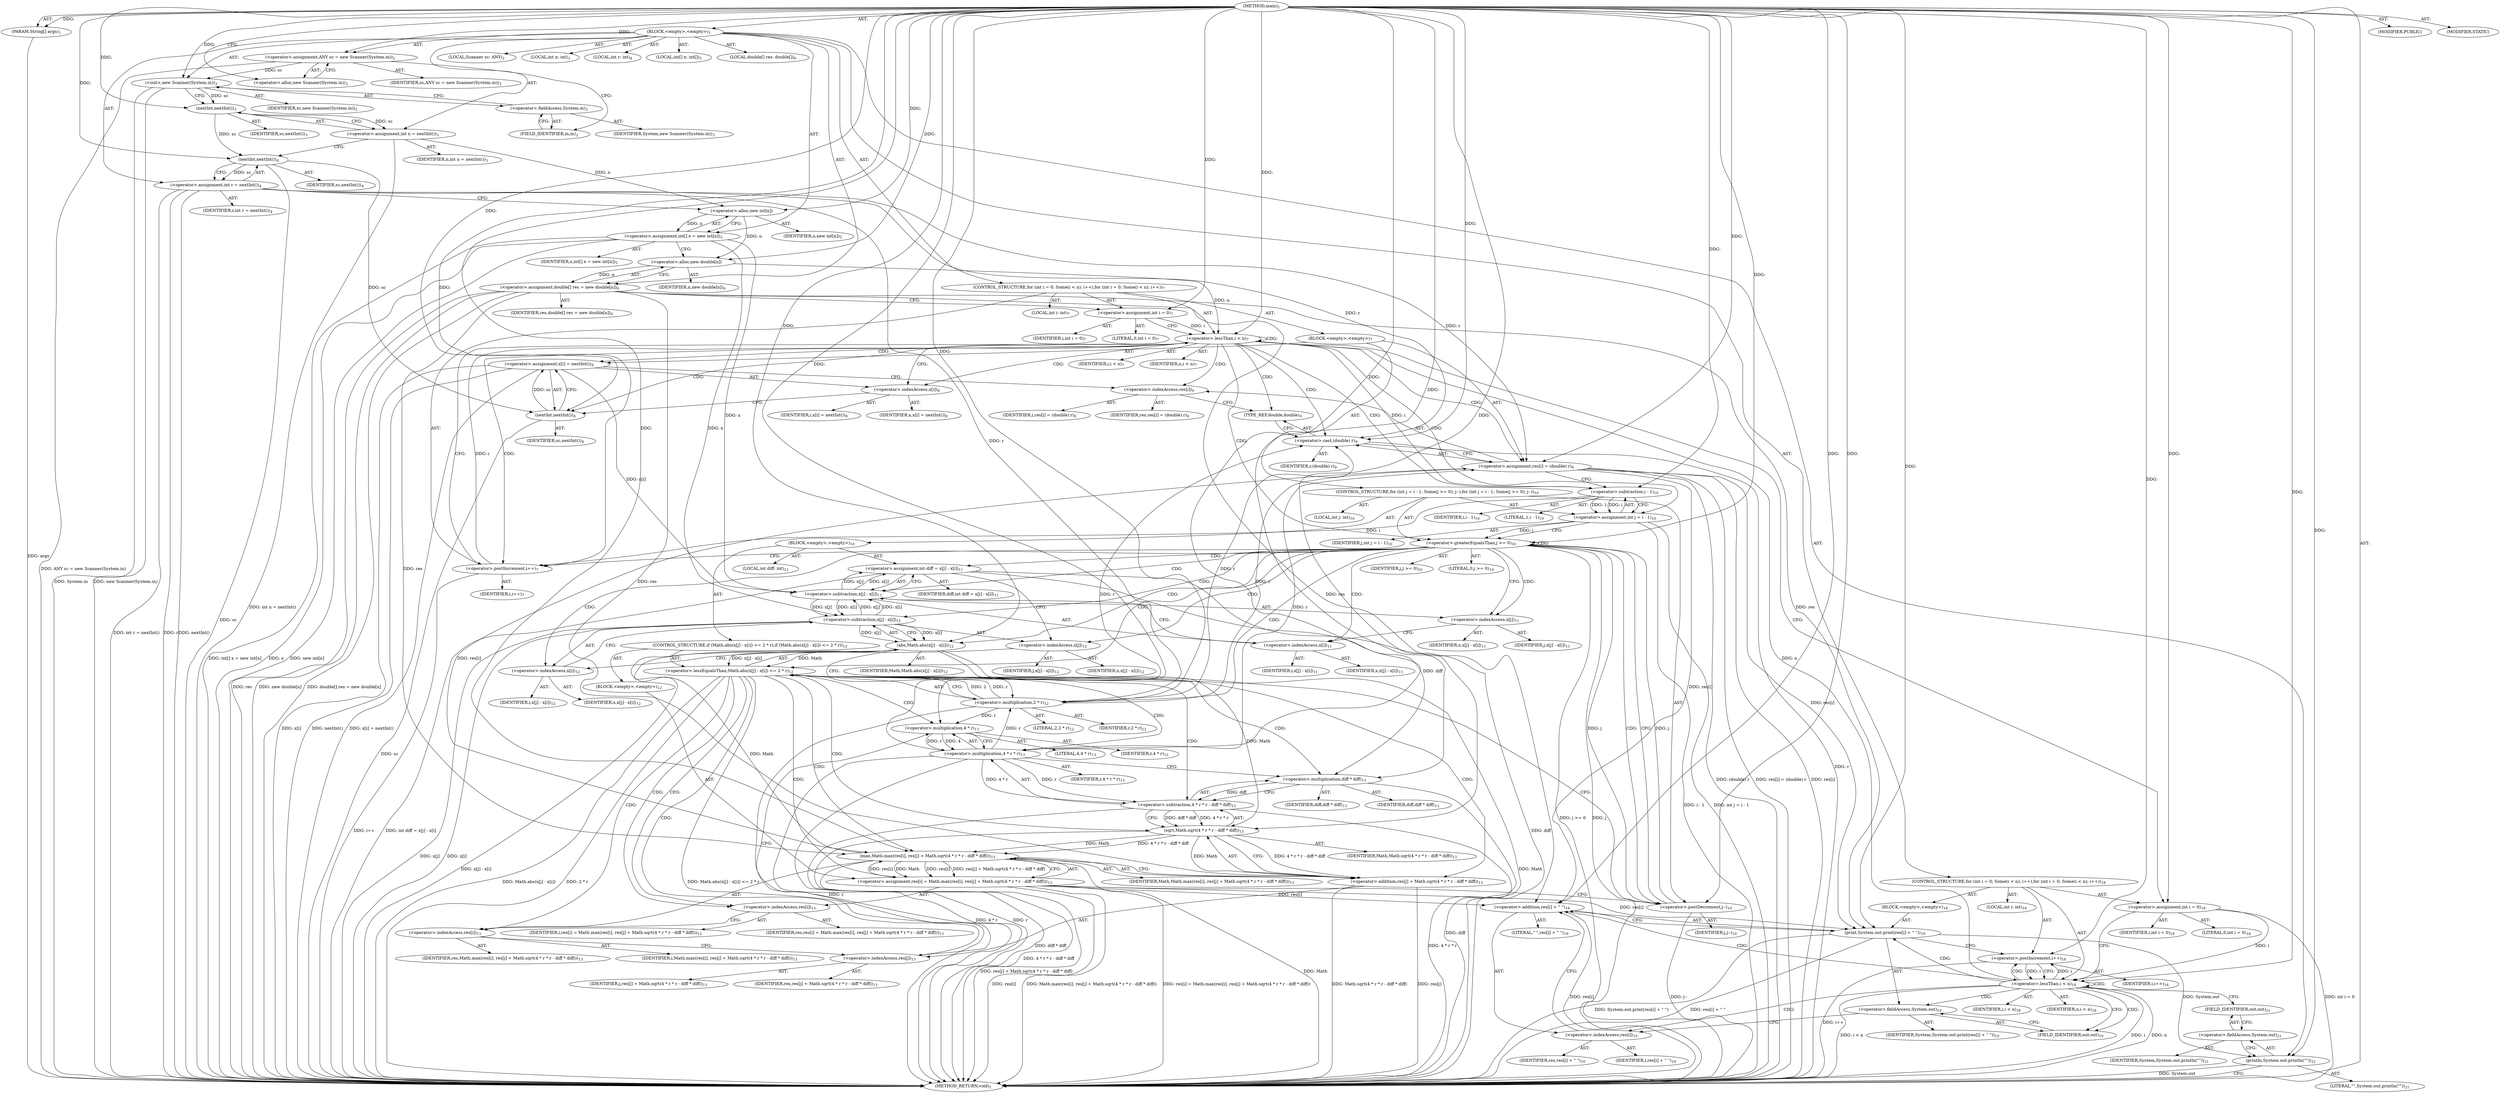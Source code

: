digraph "main" {  
"19" [label = <(METHOD,main)<SUB>1</SUB>> ]
"20" [label = <(PARAM,String[] args)<SUB>1</SUB>> ]
"21" [label = <(BLOCK,&lt;empty&gt;,&lt;empty&gt;)<SUB>1</SUB>> ]
"4" [label = <(LOCAL,Scanner sc: ANY)<SUB>2</SUB>> ]
"22" [label = <(&lt;operator&gt;.assignment,ANY sc = new Scanner(System.in))<SUB>2</SUB>> ]
"23" [label = <(IDENTIFIER,sc,ANY sc = new Scanner(System.in))<SUB>2</SUB>> ]
"24" [label = <(&lt;operator&gt;.alloc,new Scanner(System.in))<SUB>2</SUB>> ]
"25" [label = <(&lt;init&gt;,new Scanner(System.in))<SUB>2</SUB>> ]
"3" [label = <(IDENTIFIER,sc,new Scanner(System.in))<SUB>2</SUB>> ]
"26" [label = <(&lt;operator&gt;.fieldAccess,System.in)<SUB>2</SUB>> ]
"27" [label = <(IDENTIFIER,System,new Scanner(System.in))<SUB>2</SUB>> ]
"28" [label = <(FIELD_IDENTIFIER,in,in)<SUB>2</SUB>> ]
"29" [label = <(LOCAL,int n: int)<SUB>3</SUB>> ]
"30" [label = <(&lt;operator&gt;.assignment,int n = nextInt())<SUB>3</SUB>> ]
"31" [label = <(IDENTIFIER,n,int n = nextInt())<SUB>3</SUB>> ]
"32" [label = <(nextInt,nextInt())<SUB>3</SUB>> ]
"33" [label = <(IDENTIFIER,sc,nextInt())<SUB>3</SUB>> ]
"34" [label = <(LOCAL,int r: int)<SUB>4</SUB>> ]
"35" [label = <(&lt;operator&gt;.assignment,int r = nextInt())<SUB>4</SUB>> ]
"36" [label = <(IDENTIFIER,r,int r = nextInt())<SUB>4</SUB>> ]
"37" [label = <(nextInt,nextInt())<SUB>4</SUB>> ]
"38" [label = <(IDENTIFIER,sc,nextInt())<SUB>4</SUB>> ]
"39" [label = <(LOCAL,int[] x: int[])<SUB>5</SUB>> ]
"40" [label = <(&lt;operator&gt;.assignment,int[] x = new int[n])<SUB>5</SUB>> ]
"41" [label = <(IDENTIFIER,x,int[] x = new int[n])<SUB>5</SUB>> ]
"42" [label = <(&lt;operator&gt;.alloc,new int[n])> ]
"43" [label = <(IDENTIFIER,n,new int[n])<SUB>5</SUB>> ]
"44" [label = <(LOCAL,double[] res: double[])<SUB>6</SUB>> ]
"45" [label = <(&lt;operator&gt;.assignment,double[] res = new double[n])<SUB>6</SUB>> ]
"46" [label = <(IDENTIFIER,res,double[] res = new double[n])<SUB>6</SUB>> ]
"47" [label = <(&lt;operator&gt;.alloc,new double[n])> ]
"48" [label = <(IDENTIFIER,n,new double[n])<SUB>6</SUB>> ]
"49" [label = <(CONTROL_STRUCTURE,for (int i = 0; Some(i &lt; n); i++),for (int i = 0; Some(i &lt; n); i++))<SUB>7</SUB>> ]
"50" [label = <(LOCAL,int i: int)<SUB>7</SUB>> ]
"51" [label = <(&lt;operator&gt;.assignment,int i = 0)<SUB>7</SUB>> ]
"52" [label = <(IDENTIFIER,i,int i = 0)<SUB>7</SUB>> ]
"53" [label = <(LITERAL,0,int i = 0)<SUB>7</SUB>> ]
"54" [label = <(&lt;operator&gt;.lessThan,i &lt; n)<SUB>7</SUB>> ]
"55" [label = <(IDENTIFIER,i,i &lt; n)<SUB>7</SUB>> ]
"56" [label = <(IDENTIFIER,n,i &lt; n)<SUB>7</SUB>> ]
"57" [label = <(&lt;operator&gt;.postIncrement,i++)<SUB>7</SUB>> ]
"58" [label = <(IDENTIFIER,i,i++)<SUB>7</SUB>> ]
"59" [label = <(BLOCK,&lt;empty&gt;,&lt;empty&gt;)<SUB>7</SUB>> ]
"60" [label = <(&lt;operator&gt;.assignment,x[i] = nextInt())<SUB>8</SUB>> ]
"61" [label = <(&lt;operator&gt;.indexAccess,x[i])<SUB>8</SUB>> ]
"62" [label = <(IDENTIFIER,x,x[i] = nextInt())<SUB>8</SUB>> ]
"63" [label = <(IDENTIFIER,i,x[i] = nextInt())<SUB>8</SUB>> ]
"64" [label = <(nextInt,nextInt())<SUB>8</SUB>> ]
"65" [label = <(IDENTIFIER,sc,nextInt())<SUB>8</SUB>> ]
"66" [label = <(&lt;operator&gt;.assignment,res[i] = (double) r)<SUB>9</SUB>> ]
"67" [label = <(&lt;operator&gt;.indexAccess,res[i])<SUB>9</SUB>> ]
"68" [label = <(IDENTIFIER,res,res[i] = (double) r)<SUB>9</SUB>> ]
"69" [label = <(IDENTIFIER,i,res[i] = (double) r)<SUB>9</SUB>> ]
"70" [label = <(&lt;operator&gt;.cast,(double) r)<SUB>9</SUB>> ]
"71" [label = <(TYPE_REF,double,double)<SUB>9</SUB>> ]
"72" [label = <(IDENTIFIER,r,(double) r)<SUB>9</SUB>> ]
"73" [label = <(CONTROL_STRUCTURE,for (int j = i - 1; Some(j &gt;= 0); j--),for (int j = i - 1; Some(j &gt;= 0); j--))<SUB>10</SUB>> ]
"74" [label = <(LOCAL,int j: int)<SUB>10</SUB>> ]
"75" [label = <(&lt;operator&gt;.assignment,int j = i - 1)<SUB>10</SUB>> ]
"76" [label = <(IDENTIFIER,j,int j = i - 1)<SUB>10</SUB>> ]
"77" [label = <(&lt;operator&gt;.subtraction,i - 1)<SUB>10</SUB>> ]
"78" [label = <(IDENTIFIER,i,i - 1)<SUB>10</SUB>> ]
"79" [label = <(LITERAL,1,i - 1)<SUB>10</SUB>> ]
"80" [label = <(&lt;operator&gt;.greaterEqualsThan,j &gt;= 0)<SUB>10</SUB>> ]
"81" [label = <(IDENTIFIER,j,j &gt;= 0)<SUB>10</SUB>> ]
"82" [label = <(LITERAL,0,j &gt;= 0)<SUB>10</SUB>> ]
"83" [label = <(&lt;operator&gt;.postDecrement,j--)<SUB>10</SUB>> ]
"84" [label = <(IDENTIFIER,j,j--)<SUB>10</SUB>> ]
"85" [label = <(BLOCK,&lt;empty&gt;,&lt;empty&gt;)<SUB>10</SUB>> ]
"86" [label = <(LOCAL,int diff: int)<SUB>11</SUB>> ]
"87" [label = <(&lt;operator&gt;.assignment,int diff = x[j] - x[i])<SUB>11</SUB>> ]
"88" [label = <(IDENTIFIER,diff,int diff = x[j] - x[i])<SUB>11</SUB>> ]
"89" [label = <(&lt;operator&gt;.subtraction,x[j] - x[i])<SUB>11</SUB>> ]
"90" [label = <(&lt;operator&gt;.indexAccess,x[j])<SUB>11</SUB>> ]
"91" [label = <(IDENTIFIER,x,x[j] - x[i])<SUB>11</SUB>> ]
"92" [label = <(IDENTIFIER,j,x[j] - x[i])<SUB>11</SUB>> ]
"93" [label = <(&lt;operator&gt;.indexAccess,x[i])<SUB>11</SUB>> ]
"94" [label = <(IDENTIFIER,x,x[j] - x[i])<SUB>11</SUB>> ]
"95" [label = <(IDENTIFIER,i,x[j] - x[i])<SUB>11</SUB>> ]
"96" [label = <(CONTROL_STRUCTURE,if (Math.abs(x[j] - x[i]) &lt;= 2 * r),if (Math.abs(x[j] - x[i]) &lt;= 2 * r))<SUB>12</SUB>> ]
"97" [label = <(&lt;operator&gt;.lessEqualsThan,Math.abs(x[j] - x[i]) &lt;= 2 * r)<SUB>12</SUB>> ]
"98" [label = <(abs,Math.abs(x[j] - x[i]))<SUB>12</SUB>> ]
"99" [label = <(IDENTIFIER,Math,Math.abs(x[j] - x[i]))<SUB>12</SUB>> ]
"100" [label = <(&lt;operator&gt;.subtraction,x[j] - x[i])<SUB>12</SUB>> ]
"101" [label = <(&lt;operator&gt;.indexAccess,x[j])<SUB>12</SUB>> ]
"102" [label = <(IDENTIFIER,x,x[j] - x[i])<SUB>12</SUB>> ]
"103" [label = <(IDENTIFIER,j,x[j] - x[i])<SUB>12</SUB>> ]
"104" [label = <(&lt;operator&gt;.indexAccess,x[i])<SUB>12</SUB>> ]
"105" [label = <(IDENTIFIER,x,x[j] - x[i])<SUB>12</SUB>> ]
"106" [label = <(IDENTIFIER,i,x[j] - x[i])<SUB>12</SUB>> ]
"107" [label = <(&lt;operator&gt;.multiplication,2 * r)<SUB>12</SUB>> ]
"108" [label = <(LITERAL,2,2 * r)<SUB>12</SUB>> ]
"109" [label = <(IDENTIFIER,r,2 * r)<SUB>12</SUB>> ]
"110" [label = <(BLOCK,&lt;empty&gt;,&lt;empty&gt;)<SUB>12</SUB>> ]
"111" [label = <(&lt;operator&gt;.assignment,res[i] = Math.max(res[i], res[j] + Math.sqrt(4 * r * r - diff * diff)))<SUB>13</SUB>> ]
"112" [label = <(&lt;operator&gt;.indexAccess,res[i])<SUB>13</SUB>> ]
"113" [label = <(IDENTIFIER,res,res[i] = Math.max(res[i], res[j] + Math.sqrt(4 * r * r - diff * diff)))<SUB>13</SUB>> ]
"114" [label = <(IDENTIFIER,i,res[i] = Math.max(res[i], res[j] + Math.sqrt(4 * r * r - diff * diff)))<SUB>13</SUB>> ]
"115" [label = <(max,Math.max(res[i], res[j] + Math.sqrt(4 * r * r - diff * diff)))<SUB>13</SUB>> ]
"116" [label = <(IDENTIFIER,Math,Math.max(res[i], res[j] + Math.sqrt(4 * r * r - diff * diff)))<SUB>13</SUB>> ]
"117" [label = <(&lt;operator&gt;.indexAccess,res[i])<SUB>13</SUB>> ]
"118" [label = <(IDENTIFIER,res,Math.max(res[i], res[j] + Math.sqrt(4 * r * r - diff * diff)))<SUB>13</SUB>> ]
"119" [label = <(IDENTIFIER,i,Math.max(res[i], res[j] + Math.sqrt(4 * r * r - diff * diff)))<SUB>13</SUB>> ]
"120" [label = <(&lt;operator&gt;.addition,res[j] + Math.sqrt(4 * r * r - diff * diff))<SUB>13</SUB>> ]
"121" [label = <(&lt;operator&gt;.indexAccess,res[j])<SUB>13</SUB>> ]
"122" [label = <(IDENTIFIER,res,res[j] + Math.sqrt(4 * r * r - diff * diff))<SUB>13</SUB>> ]
"123" [label = <(IDENTIFIER,j,res[j] + Math.sqrt(4 * r * r - diff * diff))<SUB>13</SUB>> ]
"124" [label = <(sqrt,Math.sqrt(4 * r * r - diff * diff))<SUB>13</SUB>> ]
"125" [label = <(IDENTIFIER,Math,Math.sqrt(4 * r * r - diff * diff))<SUB>13</SUB>> ]
"126" [label = <(&lt;operator&gt;.subtraction,4 * r * r - diff * diff)<SUB>13</SUB>> ]
"127" [label = <(&lt;operator&gt;.multiplication,4 * r * r)<SUB>13</SUB>> ]
"128" [label = <(&lt;operator&gt;.multiplication,4 * r)<SUB>13</SUB>> ]
"129" [label = <(LITERAL,4,4 * r)<SUB>13</SUB>> ]
"130" [label = <(IDENTIFIER,r,4 * r)<SUB>13</SUB>> ]
"131" [label = <(IDENTIFIER,r,4 * r * r)<SUB>13</SUB>> ]
"132" [label = <(&lt;operator&gt;.multiplication,diff * diff)<SUB>13</SUB>> ]
"133" [label = <(IDENTIFIER,diff,diff * diff)<SUB>13</SUB>> ]
"134" [label = <(IDENTIFIER,diff,diff * diff)<SUB>13</SUB>> ]
"135" [label = <(CONTROL_STRUCTURE,for (int i = 0; Some(i &lt; n); i++),for (int i = 0; Some(i &lt; n); i++))<SUB>18</SUB>> ]
"136" [label = <(LOCAL,int i: int)<SUB>18</SUB>> ]
"137" [label = <(&lt;operator&gt;.assignment,int i = 0)<SUB>18</SUB>> ]
"138" [label = <(IDENTIFIER,i,int i = 0)<SUB>18</SUB>> ]
"139" [label = <(LITERAL,0,int i = 0)<SUB>18</SUB>> ]
"140" [label = <(&lt;operator&gt;.lessThan,i &lt; n)<SUB>18</SUB>> ]
"141" [label = <(IDENTIFIER,i,i &lt; n)<SUB>18</SUB>> ]
"142" [label = <(IDENTIFIER,n,i &lt; n)<SUB>18</SUB>> ]
"143" [label = <(&lt;operator&gt;.postIncrement,i++)<SUB>18</SUB>> ]
"144" [label = <(IDENTIFIER,i,i++)<SUB>18</SUB>> ]
"145" [label = <(BLOCK,&lt;empty&gt;,&lt;empty&gt;)<SUB>18</SUB>> ]
"146" [label = <(print,System.out.print(res[i] + &quot; &quot;))<SUB>19</SUB>> ]
"147" [label = <(&lt;operator&gt;.fieldAccess,System.out)<SUB>19</SUB>> ]
"148" [label = <(IDENTIFIER,System,System.out.print(res[i] + &quot; &quot;))<SUB>19</SUB>> ]
"149" [label = <(FIELD_IDENTIFIER,out,out)<SUB>19</SUB>> ]
"150" [label = <(&lt;operator&gt;.addition,res[i] + &quot; &quot;)<SUB>19</SUB>> ]
"151" [label = <(&lt;operator&gt;.indexAccess,res[i])<SUB>19</SUB>> ]
"152" [label = <(IDENTIFIER,res,res[i] + &quot; &quot;)<SUB>19</SUB>> ]
"153" [label = <(IDENTIFIER,i,res[i] + &quot; &quot;)<SUB>19</SUB>> ]
"154" [label = <(LITERAL,&quot; &quot;,res[i] + &quot; &quot;)<SUB>19</SUB>> ]
"155" [label = <(println,System.out.println(&quot;&quot;))<SUB>21</SUB>> ]
"156" [label = <(&lt;operator&gt;.fieldAccess,System.out)<SUB>21</SUB>> ]
"157" [label = <(IDENTIFIER,System,System.out.println(&quot;&quot;))<SUB>21</SUB>> ]
"158" [label = <(FIELD_IDENTIFIER,out,out)<SUB>21</SUB>> ]
"159" [label = <(LITERAL,&quot;&quot;,System.out.println(&quot;&quot;))<SUB>21</SUB>> ]
"160" [label = <(MODIFIER,PUBLIC)> ]
"161" [label = <(MODIFIER,STATIC)> ]
"162" [label = <(METHOD_RETURN,void)<SUB>1</SUB>> ]
  "19" -> "20"  [ label = "AST: "] 
  "19" -> "21"  [ label = "AST: "] 
  "19" -> "160"  [ label = "AST: "] 
  "19" -> "161"  [ label = "AST: "] 
  "19" -> "162"  [ label = "AST: "] 
  "21" -> "4"  [ label = "AST: "] 
  "21" -> "22"  [ label = "AST: "] 
  "21" -> "25"  [ label = "AST: "] 
  "21" -> "29"  [ label = "AST: "] 
  "21" -> "30"  [ label = "AST: "] 
  "21" -> "34"  [ label = "AST: "] 
  "21" -> "35"  [ label = "AST: "] 
  "21" -> "39"  [ label = "AST: "] 
  "21" -> "40"  [ label = "AST: "] 
  "21" -> "44"  [ label = "AST: "] 
  "21" -> "45"  [ label = "AST: "] 
  "21" -> "49"  [ label = "AST: "] 
  "21" -> "135"  [ label = "AST: "] 
  "21" -> "155"  [ label = "AST: "] 
  "22" -> "23"  [ label = "AST: "] 
  "22" -> "24"  [ label = "AST: "] 
  "25" -> "3"  [ label = "AST: "] 
  "25" -> "26"  [ label = "AST: "] 
  "26" -> "27"  [ label = "AST: "] 
  "26" -> "28"  [ label = "AST: "] 
  "30" -> "31"  [ label = "AST: "] 
  "30" -> "32"  [ label = "AST: "] 
  "32" -> "33"  [ label = "AST: "] 
  "35" -> "36"  [ label = "AST: "] 
  "35" -> "37"  [ label = "AST: "] 
  "37" -> "38"  [ label = "AST: "] 
  "40" -> "41"  [ label = "AST: "] 
  "40" -> "42"  [ label = "AST: "] 
  "42" -> "43"  [ label = "AST: "] 
  "45" -> "46"  [ label = "AST: "] 
  "45" -> "47"  [ label = "AST: "] 
  "47" -> "48"  [ label = "AST: "] 
  "49" -> "50"  [ label = "AST: "] 
  "49" -> "51"  [ label = "AST: "] 
  "49" -> "54"  [ label = "AST: "] 
  "49" -> "57"  [ label = "AST: "] 
  "49" -> "59"  [ label = "AST: "] 
  "51" -> "52"  [ label = "AST: "] 
  "51" -> "53"  [ label = "AST: "] 
  "54" -> "55"  [ label = "AST: "] 
  "54" -> "56"  [ label = "AST: "] 
  "57" -> "58"  [ label = "AST: "] 
  "59" -> "60"  [ label = "AST: "] 
  "59" -> "66"  [ label = "AST: "] 
  "59" -> "73"  [ label = "AST: "] 
  "60" -> "61"  [ label = "AST: "] 
  "60" -> "64"  [ label = "AST: "] 
  "61" -> "62"  [ label = "AST: "] 
  "61" -> "63"  [ label = "AST: "] 
  "64" -> "65"  [ label = "AST: "] 
  "66" -> "67"  [ label = "AST: "] 
  "66" -> "70"  [ label = "AST: "] 
  "67" -> "68"  [ label = "AST: "] 
  "67" -> "69"  [ label = "AST: "] 
  "70" -> "71"  [ label = "AST: "] 
  "70" -> "72"  [ label = "AST: "] 
  "73" -> "74"  [ label = "AST: "] 
  "73" -> "75"  [ label = "AST: "] 
  "73" -> "80"  [ label = "AST: "] 
  "73" -> "83"  [ label = "AST: "] 
  "73" -> "85"  [ label = "AST: "] 
  "75" -> "76"  [ label = "AST: "] 
  "75" -> "77"  [ label = "AST: "] 
  "77" -> "78"  [ label = "AST: "] 
  "77" -> "79"  [ label = "AST: "] 
  "80" -> "81"  [ label = "AST: "] 
  "80" -> "82"  [ label = "AST: "] 
  "83" -> "84"  [ label = "AST: "] 
  "85" -> "86"  [ label = "AST: "] 
  "85" -> "87"  [ label = "AST: "] 
  "85" -> "96"  [ label = "AST: "] 
  "87" -> "88"  [ label = "AST: "] 
  "87" -> "89"  [ label = "AST: "] 
  "89" -> "90"  [ label = "AST: "] 
  "89" -> "93"  [ label = "AST: "] 
  "90" -> "91"  [ label = "AST: "] 
  "90" -> "92"  [ label = "AST: "] 
  "93" -> "94"  [ label = "AST: "] 
  "93" -> "95"  [ label = "AST: "] 
  "96" -> "97"  [ label = "AST: "] 
  "96" -> "110"  [ label = "AST: "] 
  "97" -> "98"  [ label = "AST: "] 
  "97" -> "107"  [ label = "AST: "] 
  "98" -> "99"  [ label = "AST: "] 
  "98" -> "100"  [ label = "AST: "] 
  "100" -> "101"  [ label = "AST: "] 
  "100" -> "104"  [ label = "AST: "] 
  "101" -> "102"  [ label = "AST: "] 
  "101" -> "103"  [ label = "AST: "] 
  "104" -> "105"  [ label = "AST: "] 
  "104" -> "106"  [ label = "AST: "] 
  "107" -> "108"  [ label = "AST: "] 
  "107" -> "109"  [ label = "AST: "] 
  "110" -> "111"  [ label = "AST: "] 
  "111" -> "112"  [ label = "AST: "] 
  "111" -> "115"  [ label = "AST: "] 
  "112" -> "113"  [ label = "AST: "] 
  "112" -> "114"  [ label = "AST: "] 
  "115" -> "116"  [ label = "AST: "] 
  "115" -> "117"  [ label = "AST: "] 
  "115" -> "120"  [ label = "AST: "] 
  "117" -> "118"  [ label = "AST: "] 
  "117" -> "119"  [ label = "AST: "] 
  "120" -> "121"  [ label = "AST: "] 
  "120" -> "124"  [ label = "AST: "] 
  "121" -> "122"  [ label = "AST: "] 
  "121" -> "123"  [ label = "AST: "] 
  "124" -> "125"  [ label = "AST: "] 
  "124" -> "126"  [ label = "AST: "] 
  "126" -> "127"  [ label = "AST: "] 
  "126" -> "132"  [ label = "AST: "] 
  "127" -> "128"  [ label = "AST: "] 
  "127" -> "131"  [ label = "AST: "] 
  "128" -> "129"  [ label = "AST: "] 
  "128" -> "130"  [ label = "AST: "] 
  "132" -> "133"  [ label = "AST: "] 
  "132" -> "134"  [ label = "AST: "] 
  "135" -> "136"  [ label = "AST: "] 
  "135" -> "137"  [ label = "AST: "] 
  "135" -> "140"  [ label = "AST: "] 
  "135" -> "143"  [ label = "AST: "] 
  "135" -> "145"  [ label = "AST: "] 
  "137" -> "138"  [ label = "AST: "] 
  "137" -> "139"  [ label = "AST: "] 
  "140" -> "141"  [ label = "AST: "] 
  "140" -> "142"  [ label = "AST: "] 
  "143" -> "144"  [ label = "AST: "] 
  "145" -> "146"  [ label = "AST: "] 
  "146" -> "147"  [ label = "AST: "] 
  "146" -> "150"  [ label = "AST: "] 
  "147" -> "148"  [ label = "AST: "] 
  "147" -> "149"  [ label = "AST: "] 
  "150" -> "151"  [ label = "AST: "] 
  "150" -> "154"  [ label = "AST: "] 
  "151" -> "152"  [ label = "AST: "] 
  "151" -> "153"  [ label = "AST: "] 
  "155" -> "156"  [ label = "AST: "] 
  "155" -> "159"  [ label = "AST: "] 
  "156" -> "157"  [ label = "AST: "] 
  "156" -> "158"  [ label = "AST: "] 
  "22" -> "28"  [ label = "CFG: "] 
  "25" -> "32"  [ label = "CFG: "] 
  "30" -> "37"  [ label = "CFG: "] 
  "35" -> "42"  [ label = "CFG: "] 
  "40" -> "47"  [ label = "CFG: "] 
  "45" -> "51"  [ label = "CFG: "] 
  "155" -> "162"  [ label = "CFG: "] 
  "24" -> "22"  [ label = "CFG: "] 
  "26" -> "25"  [ label = "CFG: "] 
  "32" -> "30"  [ label = "CFG: "] 
  "37" -> "35"  [ label = "CFG: "] 
  "42" -> "40"  [ label = "CFG: "] 
  "47" -> "45"  [ label = "CFG: "] 
  "51" -> "54"  [ label = "CFG: "] 
  "54" -> "61"  [ label = "CFG: "] 
  "54" -> "137"  [ label = "CFG: "] 
  "57" -> "54"  [ label = "CFG: "] 
  "137" -> "140"  [ label = "CFG: "] 
  "140" -> "149"  [ label = "CFG: "] 
  "140" -> "158"  [ label = "CFG: "] 
  "143" -> "140"  [ label = "CFG: "] 
  "156" -> "155"  [ label = "CFG: "] 
  "28" -> "26"  [ label = "CFG: "] 
  "60" -> "67"  [ label = "CFG: "] 
  "66" -> "77"  [ label = "CFG: "] 
  "146" -> "143"  [ label = "CFG: "] 
  "158" -> "156"  [ label = "CFG: "] 
  "61" -> "64"  [ label = "CFG: "] 
  "64" -> "60"  [ label = "CFG: "] 
  "67" -> "71"  [ label = "CFG: "] 
  "70" -> "66"  [ label = "CFG: "] 
  "75" -> "80"  [ label = "CFG: "] 
  "80" -> "90"  [ label = "CFG: "] 
  "80" -> "57"  [ label = "CFG: "] 
  "83" -> "80"  [ label = "CFG: "] 
  "147" -> "151"  [ label = "CFG: "] 
  "150" -> "146"  [ label = "CFG: "] 
  "71" -> "70"  [ label = "CFG: "] 
  "77" -> "75"  [ label = "CFG: "] 
  "87" -> "101"  [ label = "CFG: "] 
  "149" -> "147"  [ label = "CFG: "] 
  "151" -> "150"  [ label = "CFG: "] 
  "89" -> "87"  [ label = "CFG: "] 
  "97" -> "112"  [ label = "CFG: "] 
  "97" -> "83"  [ label = "CFG: "] 
  "90" -> "93"  [ label = "CFG: "] 
  "93" -> "89"  [ label = "CFG: "] 
  "98" -> "107"  [ label = "CFG: "] 
  "107" -> "97"  [ label = "CFG: "] 
  "111" -> "83"  [ label = "CFG: "] 
  "100" -> "98"  [ label = "CFG: "] 
  "112" -> "117"  [ label = "CFG: "] 
  "115" -> "111"  [ label = "CFG: "] 
  "101" -> "104"  [ label = "CFG: "] 
  "104" -> "100"  [ label = "CFG: "] 
  "117" -> "121"  [ label = "CFG: "] 
  "120" -> "115"  [ label = "CFG: "] 
  "121" -> "128"  [ label = "CFG: "] 
  "124" -> "120"  [ label = "CFG: "] 
  "126" -> "124"  [ label = "CFG: "] 
  "127" -> "132"  [ label = "CFG: "] 
  "132" -> "126"  [ label = "CFG: "] 
  "128" -> "127"  [ label = "CFG: "] 
  "19" -> "24"  [ label = "CFG: "] 
  "20" -> "162"  [ label = "DDG: args"] 
  "22" -> "162"  [ label = "DDG: ANY sc = new Scanner(System.in)"] 
  "25" -> "162"  [ label = "DDG: System.in"] 
  "25" -> "162"  [ label = "DDG: new Scanner(System.in)"] 
  "30" -> "162"  [ label = "DDG: int n = nextInt()"] 
  "35" -> "162"  [ label = "DDG: r"] 
  "37" -> "162"  [ label = "DDG: sc"] 
  "35" -> "162"  [ label = "DDG: nextInt()"] 
  "35" -> "162"  [ label = "DDG: int r = nextInt()"] 
  "40" -> "162"  [ label = "DDG: x"] 
  "40" -> "162"  [ label = "DDG: new int[n]"] 
  "40" -> "162"  [ label = "DDG: int[] x = new int[n]"] 
  "45" -> "162"  [ label = "DDG: res"] 
  "45" -> "162"  [ label = "DDG: new double[n]"] 
  "45" -> "162"  [ label = "DDG: double[] res = new double[n]"] 
  "137" -> "162"  [ label = "DDG: int i = 0"] 
  "140" -> "162"  [ label = "DDG: i"] 
  "140" -> "162"  [ label = "DDG: n"] 
  "140" -> "162"  [ label = "DDG: i &lt; n"] 
  "155" -> "162"  [ label = "DDG: System.out"] 
  "150" -> "162"  [ label = "DDG: res[i]"] 
  "146" -> "162"  [ label = "DDG: res[i] + &quot; &quot;"] 
  "146" -> "162"  [ label = "DDG: System.out.print(res[i] + &quot; &quot;)"] 
  "143" -> "162"  [ label = "DDG: i++"] 
  "60" -> "162"  [ label = "DDG: x[i]"] 
  "64" -> "162"  [ label = "DDG: sc"] 
  "60" -> "162"  [ label = "DDG: nextInt()"] 
  "60" -> "162"  [ label = "DDG: x[i] = nextInt()"] 
  "66" -> "162"  [ label = "DDG: res[i]"] 
  "70" -> "162"  [ label = "DDG: r"] 
  "66" -> "162"  [ label = "DDG: (double) r"] 
  "66" -> "162"  [ label = "DDG: res[i] = (double) r"] 
  "75" -> "162"  [ label = "DDG: i - 1"] 
  "75" -> "162"  [ label = "DDG: int j = i - 1"] 
  "80" -> "162"  [ label = "DDG: j"] 
  "80" -> "162"  [ label = "DDG: j &gt;= 0"] 
  "57" -> "162"  [ label = "DDG: i++"] 
  "87" -> "162"  [ label = "DDG: diff"] 
  "87" -> "162"  [ label = "DDG: int diff = x[j] - x[i]"] 
  "98" -> "162"  [ label = "DDG: Math"] 
  "100" -> "162"  [ label = "DDG: x[j]"] 
  "100" -> "162"  [ label = "DDG: x[i]"] 
  "98" -> "162"  [ label = "DDG: x[j] - x[i]"] 
  "97" -> "162"  [ label = "DDG: Math.abs(x[j] - x[i])"] 
  "107" -> "162"  [ label = "DDG: r"] 
  "97" -> "162"  [ label = "DDG: 2 * r"] 
  "97" -> "162"  [ label = "DDG: Math.abs(x[j] - x[i]) &lt;= 2 * r"] 
  "111" -> "162"  [ label = "DDG: res[i]"] 
  "115" -> "162"  [ label = "DDG: Math"] 
  "120" -> "162"  [ label = "DDG: res[j]"] 
  "127" -> "162"  [ label = "DDG: 4 * r"] 
  "127" -> "162"  [ label = "DDG: r"] 
  "126" -> "162"  [ label = "DDG: 4 * r * r"] 
  "132" -> "162"  [ label = "DDG: diff"] 
  "126" -> "162"  [ label = "DDG: diff * diff"] 
  "124" -> "162"  [ label = "DDG: 4 * r * r - diff * diff"] 
  "120" -> "162"  [ label = "DDG: Math.sqrt(4 * r * r - diff * diff)"] 
  "115" -> "162"  [ label = "DDG: res[j] + Math.sqrt(4 * r * r - diff * diff)"] 
  "111" -> "162"  [ label = "DDG: Math.max(res[i], res[j] + Math.sqrt(4 * r * r - diff * diff))"] 
  "111" -> "162"  [ label = "DDG: res[i] = Math.max(res[i], res[j] + Math.sqrt(4 * r * r - diff * diff))"] 
  "83" -> "162"  [ label = "DDG: j--"] 
  "19" -> "20"  [ label = "DDG: "] 
  "19" -> "22"  [ label = "DDG: "] 
  "32" -> "30"  [ label = "DDG: sc"] 
  "37" -> "35"  [ label = "DDG: sc"] 
  "42" -> "40"  [ label = "DDG: n"] 
  "47" -> "45"  [ label = "DDG: n"] 
  "22" -> "25"  [ label = "DDG: sc"] 
  "19" -> "25"  [ label = "DDG: "] 
  "19" -> "51"  [ label = "DDG: "] 
  "19" -> "137"  [ label = "DDG: "] 
  "146" -> "155"  [ label = "DDG: System.out"] 
  "19" -> "155"  [ label = "DDG: "] 
  "25" -> "32"  [ label = "DDG: sc"] 
  "19" -> "32"  [ label = "DDG: "] 
  "32" -> "37"  [ label = "DDG: sc"] 
  "19" -> "37"  [ label = "DDG: "] 
  "30" -> "42"  [ label = "DDG: n"] 
  "19" -> "42"  [ label = "DDG: "] 
  "42" -> "47"  [ label = "DDG: n"] 
  "19" -> "47"  [ label = "DDG: "] 
  "51" -> "54"  [ label = "DDG: i"] 
  "57" -> "54"  [ label = "DDG: i"] 
  "19" -> "54"  [ label = "DDG: "] 
  "47" -> "54"  [ label = "DDG: n"] 
  "77" -> "57"  [ label = "DDG: i"] 
  "19" -> "57"  [ label = "DDG: "] 
  "64" -> "60"  [ label = "DDG: sc"] 
  "19" -> "66"  [ label = "DDG: "] 
  "35" -> "66"  [ label = "DDG: r"] 
  "107" -> "66"  [ label = "DDG: r"] 
  "127" -> "66"  [ label = "DDG: r"] 
  "137" -> "140"  [ label = "DDG: i"] 
  "143" -> "140"  [ label = "DDG: i"] 
  "19" -> "140"  [ label = "DDG: "] 
  "54" -> "140"  [ label = "DDG: n"] 
  "140" -> "143"  [ label = "DDG: i"] 
  "19" -> "143"  [ label = "DDG: "] 
  "77" -> "75"  [ label = "DDG: i"] 
  "77" -> "75"  [ label = "DDG: 1"] 
  "45" -> "146"  [ label = "DDG: res"] 
  "66" -> "146"  [ label = "DDG: res[i]"] 
  "111" -> "146"  [ label = "DDG: res[i]"] 
  "19" -> "146"  [ label = "DDG: "] 
  "37" -> "64"  [ label = "DDG: sc"] 
  "19" -> "64"  [ label = "DDG: "] 
  "19" -> "70"  [ label = "DDG: "] 
  "35" -> "70"  [ label = "DDG: r"] 
  "107" -> "70"  [ label = "DDG: r"] 
  "127" -> "70"  [ label = "DDG: r"] 
  "75" -> "80"  [ label = "DDG: j"] 
  "83" -> "80"  [ label = "DDG: j"] 
  "19" -> "80"  [ label = "DDG: "] 
  "80" -> "83"  [ label = "DDG: j"] 
  "19" -> "83"  [ label = "DDG: "] 
  "89" -> "87"  [ label = "DDG: x[j]"] 
  "89" -> "87"  [ label = "DDG: x[i]"] 
  "45" -> "150"  [ label = "DDG: res"] 
  "66" -> "150"  [ label = "DDG: res[i]"] 
  "111" -> "150"  [ label = "DDG: res[i]"] 
  "19" -> "150"  [ label = "DDG: "] 
  "54" -> "77"  [ label = "DDG: i"] 
  "19" -> "77"  [ label = "DDG: "] 
  "40" -> "89"  [ label = "DDG: x"] 
  "100" -> "89"  [ label = "DDG: x[j]"] 
  "60" -> "89"  [ label = "DDG: x[i]"] 
  "100" -> "89"  [ label = "DDG: x[i]"] 
  "98" -> "97"  [ label = "DDG: Math"] 
  "98" -> "97"  [ label = "DDG: x[j] - x[i]"] 
  "107" -> "97"  [ label = "DDG: 2"] 
  "107" -> "97"  [ label = "DDG: r"] 
  "115" -> "111"  [ label = "DDG: Math"] 
  "115" -> "111"  [ label = "DDG: res[i]"] 
  "115" -> "111"  [ label = "DDG: res[j] + Math.sqrt(4 * r * r - diff * diff)"] 
  "115" -> "98"  [ label = "DDG: Math"] 
  "19" -> "98"  [ label = "DDG: "] 
  "100" -> "98"  [ label = "DDG: x[j]"] 
  "100" -> "98"  [ label = "DDG: x[i]"] 
  "19" -> "107"  [ label = "DDG: "] 
  "127" -> "107"  [ label = "DDG: r"] 
  "35" -> "107"  [ label = "DDG: r"] 
  "40" -> "100"  [ label = "DDG: x"] 
  "89" -> "100"  [ label = "DDG: x[j]"] 
  "89" -> "100"  [ label = "DDG: x[i]"] 
  "124" -> "115"  [ label = "DDG: Math"] 
  "19" -> "115"  [ label = "DDG: "] 
  "45" -> "115"  [ label = "DDG: res"] 
  "66" -> "115"  [ label = "DDG: res[i]"] 
  "111" -> "115"  [ label = "DDG: res[i]"] 
  "124" -> "115"  [ label = "DDG: 4 * r * r - diff * diff"] 
  "45" -> "120"  [ label = "DDG: res"] 
  "124" -> "120"  [ label = "DDG: Math"] 
  "124" -> "120"  [ label = "DDG: 4 * r * r - diff * diff"] 
  "98" -> "124"  [ label = "DDG: Math"] 
  "19" -> "124"  [ label = "DDG: "] 
  "126" -> "124"  [ label = "DDG: 4 * r * r"] 
  "126" -> "124"  [ label = "DDG: diff * diff"] 
  "127" -> "126"  [ label = "DDG: 4 * r"] 
  "127" -> "126"  [ label = "DDG: r"] 
  "132" -> "126"  [ label = "DDG: diff"] 
  "128" -> "127"  [ label = "DDG: 4"] 
  "128" -> "127"  [ label = "DDG: r"] 
  "19" -> "127"  [ label = "DDG: "] 
  "87" -> "132"  [ label = "DDG: diff"] 
  "19" -> "132"  [ label = "DDG: "] 
  "19" -> "128"  [ label = "DDG: "] 
  "107" -> "128"  [ label = "DDG: r"] 
  "54" -> "60"  [ label = "CDG: "] 
  "54" -> "77"  [ label = "CDG: "] 
  "54" -> "64"  [ label = "CDG: "] 
  "54" -> "57"  [ label = "CDG: "] 
  "54" -> "66"  [ label = "CDG: "] 
  "54" -> "75"  [ label = "CDG: "] 
  "54" -> "67"  [ label = "CDG: "] 
  "54" -> "54"  [ label = "CDG: "] 
  "54" -> "80"  [ label = "CDG: "] 
  "54" -> "61"  [ label = "CDG: "] 
  "54" -> "71"  [ label = "CDG: "] 
  "54" -> "70"  [ label = "CDG: "] 
  "140" -> "146"  [ label = "CDG: "] 
  "140" -> "149"  [ label = "CDG: "] 
  "140" -> "150"  [ label = "CDG: "] 
  "140" -> "151"  [ label = "CDG: "] 
  "140" -> "140"  [ label = "CDG: "] 
  "140" -> "143"  [ label = "CDG: "] 
  "140" -> "147"  [ label = "CDG: "] 
  "80" -> "107"  [ label = "CDG: "] 
  "80" -> "89"  [ label = "CDG: "] 
  "80" -> "98"  [ label = "CDG: "] 
  "80" -> "104"  [ label = "CDG: "] 
  "80" -> "87"  [ label = "CDG: "] 
  "80" -> "97"  [ label = "CDG: "] 
  "80" -> "93"  [ label = "CDG: "] 
  "80" -> "101"  [ label = "CDG: "] 
  "80" -> "90"  [ label = "CDG: "] 
  "80" -> "80"  [ label = "CDG: "] 
  "80" -> "83"  [ label = "CDG: "] 
  "80" -> "100"  [ label = "CDG: "] 
  "97" -> "115"  [ label = "CDG: "] 
  "97" -> "120"  [ label = "CDG: "] 
  "97" -> "128"  [ label = "CDG: "] 
  "97" -> "132"  [ label = "CDG: "] 
  "97" -> "121"  [ label = "CDG: "] 
  "97" -> "112"  [ label = "CDG: "] 
  "97" -> "126"  [ label = "CDG: "] 
  "97" -> "117"  [ label = "CDG: "] 
  "97" -> "127"  [ label = "CDG: "] 
  "97" -> "124"  [ label = "CDG: "] 
  "97" -> "111"  [ label = "CDG: "] 
}
